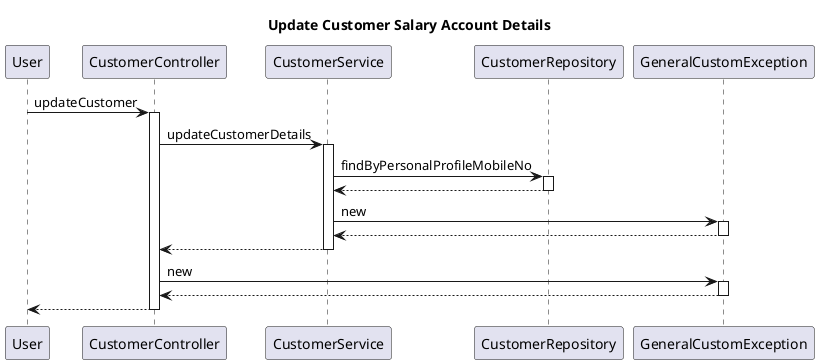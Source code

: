 @startuml
title Update Customer Salary Account Details
participant User
User -> CustomerController : updateCustomer
activate CustomerController
CustomerController -> CustomerService : updateCustomerDetails
activate CustomerService
CustomerService -> CustomerRepository : findByPersonalProfileMobileNo
activate CustomerRepository
CustomerRepository --> CustomerService
deactivate CustomerRepository
CustomerService -> GeneralCustomException : new
activate GeneralCustomException
GeneralCustomException --> CustomerService
deactivate GeneralCustomException
CustomerService --> CustomerController
deactivate CustomerService
CustomerController -> GeneralCustomException : new
activate GeneralCustomException
GeneralCustomException --> CustomerController
deactivate GeneralCustomException
return
@enduml